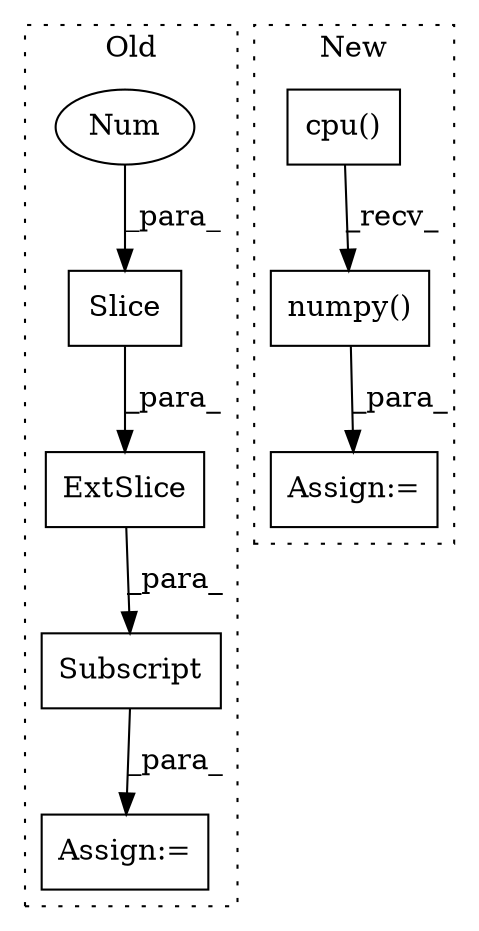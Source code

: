 digraph G {
subgraph cluster0 {
1 [label="Slice" a="80" s="10526" l="2" shape="box"];
3 [label="Num" a="76" s="10526" l="2" shape="ellipse"];
6 [label="ExtSlice" a="85" s="10504" l="6" shape="box"];
7 [label="Subscript" a="63" s="10504,0" l="29,0" shape="box"];
8 [label="Assign:=" a="68" s="10501" l="3" shape="box"];
label = "Old";
style="dotted";
}
subgraph cluster1 {
2 [label="cpu()" a="75" s="11353" l="260" shape="box"];
4 [label="Assign:=" a="68" s="11340" l="3" shape="box"];
5 [label="numpy()" a="75" s="11353" l="283" shape="box"];
label = "New";
style="dotted";
}
1 -> 6 [label="_para_"];
2 -> 5 [label="_recv_"];
3 -> 1 [label="_para_"];
5 -> 4 [label="_para_"];
6 -> 7 [label="_para_"];
7 -> 8 [label="_para_"];
}